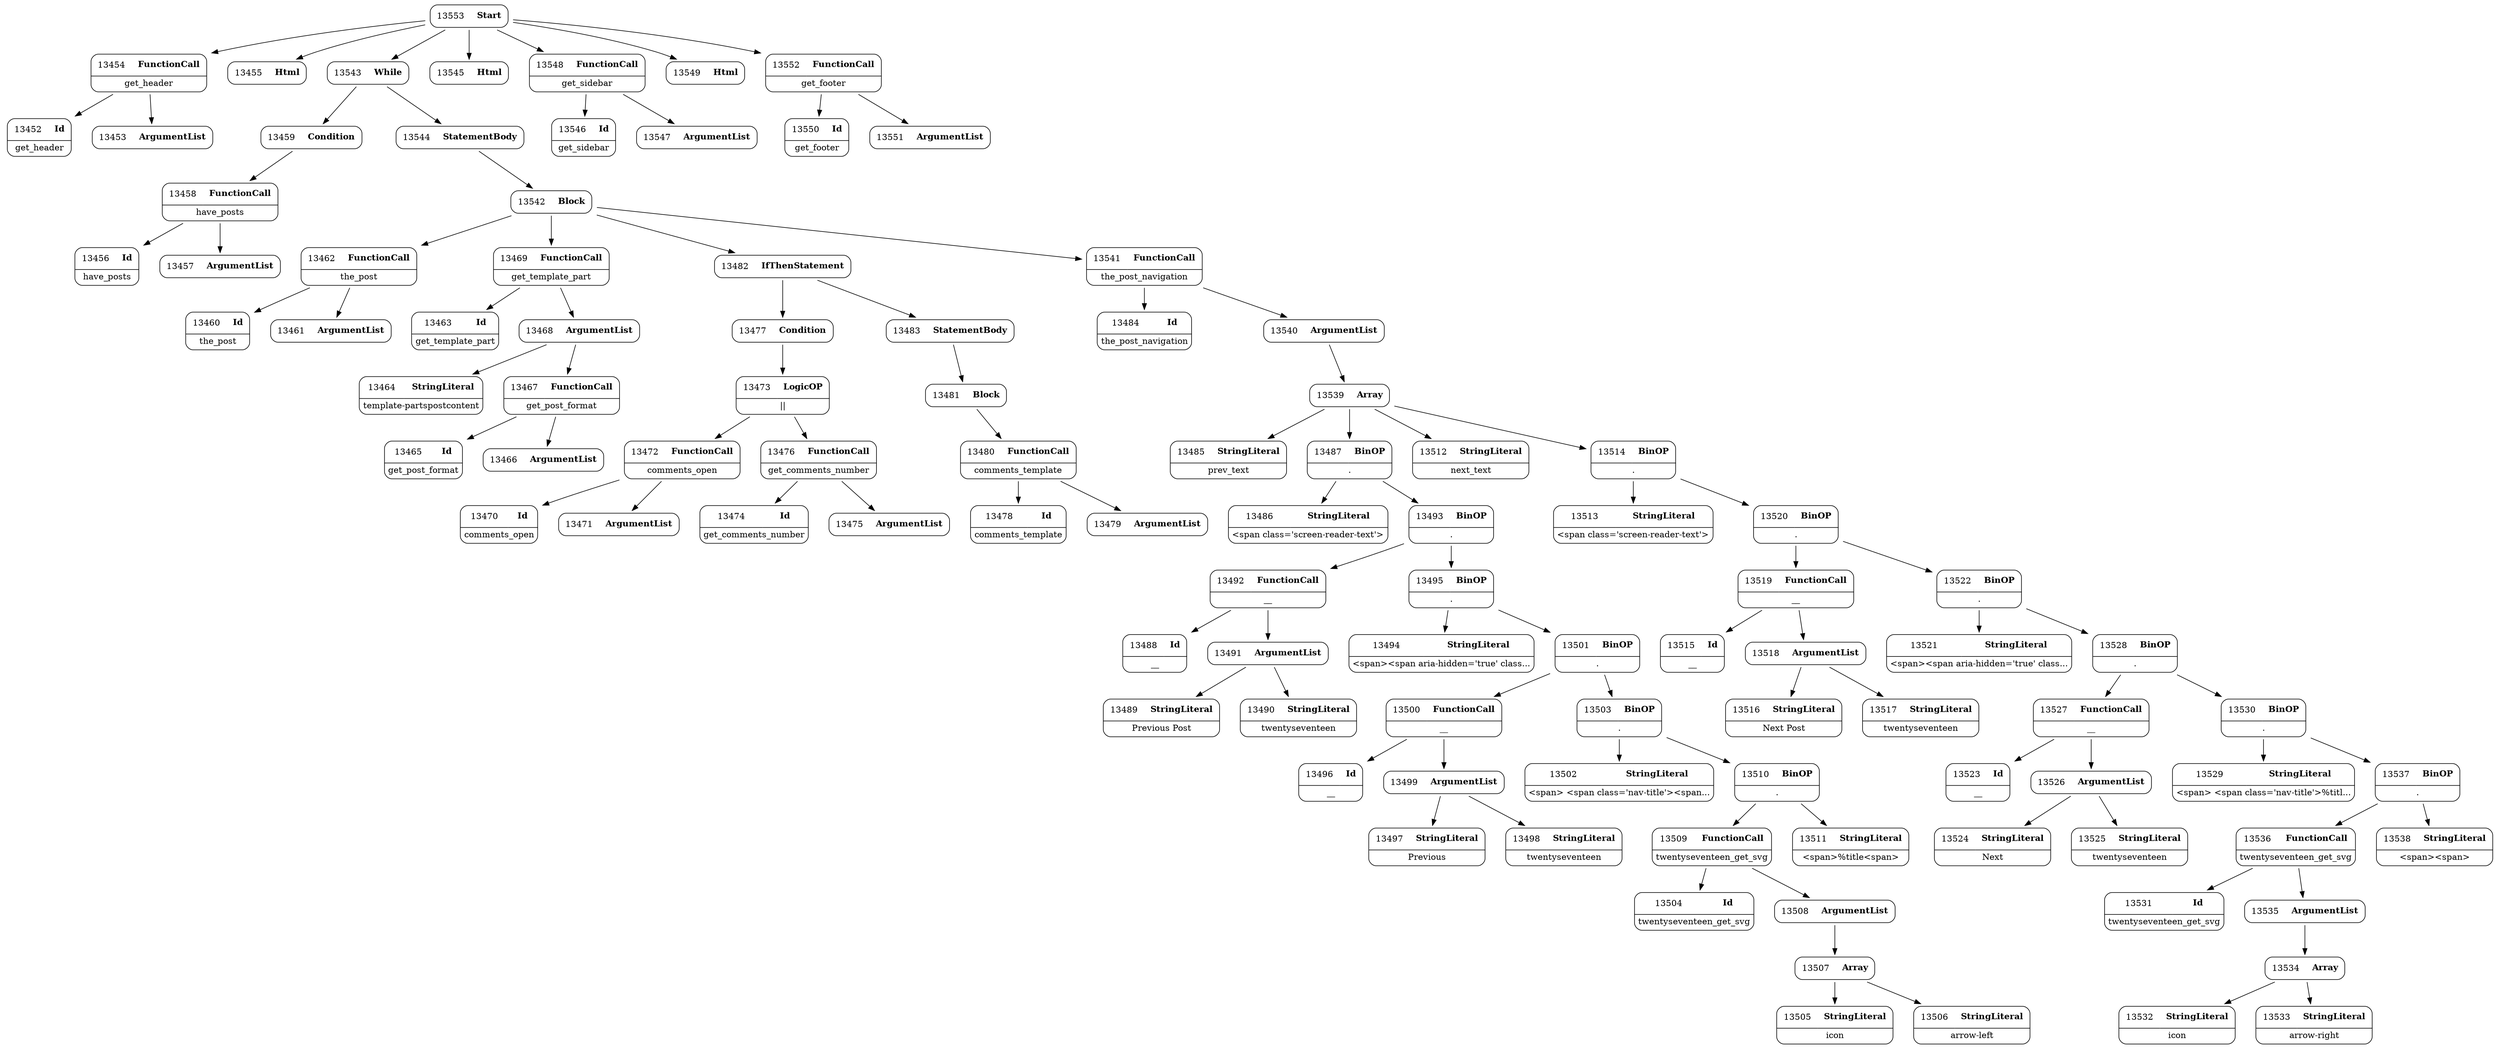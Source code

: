 digraph ast {
node [shape=none];
13452 [label=<<TABLE border='1' cellspacing='0' cellpadding='10' style='rounded' ><TR><TD border='0'>13452</TD><TD border='0'><B>Id</B></TD></TR><HR/><TR><TD border='0' cellpadding='5' colspan='2'>get_header</TD></TR></TABLE>>];
13453 [label=<<TABLE border='1' cellspacing='0' cellpadding='10' style='rounded' ><TR><TD border='0'>13453</TD><TD border='0'><B>ArgumentList</B></TD></TR></TABLE>>];
13454 [label=<<TABLE border='1' cellspacing='0' cellpadding='10' style='rounded' ><TR><TD border='0'>13454</TD><TD border='0'><B>FunctionCall</B></TD></TR><HR/><TR><TD border='0' cellpadding='5' colspan='2'>get_header</TD></TR></TABLE>>];
13454 -> 13452 [weight=2];
13454 -> 13453 [weight=2];
13455 [label=<<TABLE border='1' cellspacing='0' cellpadding='10' style='rounded' ><TR><TD border='0'>13455</TD><TD border='0'><B>Html</B></TD></TR></TABLE>>];
13456 [label=<<TABLE border='1' cellspacing='0' cellpadding='10' style='rounded' ><TR><TD border='0'>13456</TD><TD border='0'><B>Id</B></TD></TR><HR/><TR><TD border='0' cellpadding='5' colspan='2'>have_posts</TD></TR></TABLE>>];
13457 [label=<<TABLE border='1' cellspacing='0' cellpadding='10' style='rounded' ><TR><TD border='0'>13457</TD><TD border='0'><B>ArgumentList</B></TD></TR></TABLE>>];
13458 [label=<<TABLE border='1' cellspacing='0' cellpadding='10' style='rounded' ><TR><TD border='0'>13458</TD><TD border='0'><B>FunctionCall</B></TD></TR><HR/><TR><TD border='0' cellpadding='5' colspan='2'>have_posts</TD></TR></TABLE>>];
13458 -> 13456 [weight=2];
13458 -> 13457 [weight=2];
13459 [label=<<TABLE border='1' cellspacing='0' cellpadding='10' style='rounded' ><TR><TD border='0'>13459</TD><TD border='0'><B>Condition</B></TD></TR></TABLE>>];
13459 -> 13458 [weight=2];
13460 [label=<<TABLE border='1' cellspacing='0' cellpadding='10' style='rounded' ><TR><TD border='0'>13460</TD><TD border='0'><B>Id</B></TD></TR><HR/><TR><TD border='0' cellpadding='5' colspan='2'>the_post</TD></TR></TABLE>>];
13461 [label=<<TABLE border='1' cellspacing='0' cellpadding='10' style='rounded' ><TR><TD border='0'>13461</TD><TD border='0'><B>ArgumentList</B></TD></TR></TABLE>>];
13462 [label=<<TABLE border='1' cellspacing='0' cellpadding='10' style='rounded' ><TR><TD border='0'>13462</TD><TD border='0'><B>FunctionCall</B></TD></TR><HR/><TR><TD border='0' cellpadding='5' colspan='2'>the_post</TD></TR></TABLE>>];
13462 -> 13460 [weight=2];
13462 -> 13461 [weight=2];
13463 [label=<<TABLE border='1' cellspacing='0' cellpadding='10' style='rounded' ><TR><TD border='0'>13463</TD><TD border='0'><B>Id</B></TD></TR><HR/><TR><TD border='0' cellpadding='5' colspan='2'>get_template_part</TD></TR></TABLE>>];
13464 [label=<<TABLE border='1' cellspacing='0' cellpadding='10' style='rounded' ><TR><TD border='0'>13464</TD><TD border='0'><B>StringLiteral</B></TD></TR><HR/><TR><TD border='0' cellpadding='5' colspan='2'>template-partspostcontent</TD></TR></TABLE>>];
13465 [label=<<TABLE border='1' cellspacing='0' cellpadding='10' style='rounded' ><TR><TD border='0'>13465</TD><TD border='0'><B>Id</B></TD></TR><HR/><TR><TD border='0' cellpadding='5' colspan='2'>get_post_format</TD></TR></TABLE>>];
13466 [label=<<TABLE border='1' cellspacing='0' cellpadding='10' style='rounded' ><TR><TD border='0'>13466</TD><TD border='0'><B>ArgumentList</B></TD></TR></TABLE>>];
13467 [label=<<TABLE border='1' cellspacing='0' cellpadding='10' style='rounded' ><TR><TD border='0'>13467</TD><TD border='0'><B>FunctionCall</B></TD></TR><HR/><TR><TD border='0' cellpadding='5' colspan='2'>get_post_format</TD></TR></TABLE>>];
13467 -> 13465 [weight=2];
13467 -> 13466 [weight=2];
13468 [label=<<TABLE border='1' cellspacing='0' cellpadding='10' style='rounded' ><TR><TD border='0'>13468</TD><TD border='0'><B>ArgumentList</B></TD></TR></TABLE>>];
13468 -> 13464 [weight=2];
13468 -> 13467 [weight=2];
13469 [label=<<TABLE border='1' cellspacing='0' cellpadding='10' style='rounded' ><TR><TD border='0'>13469</TD><TD border='0'><B>FunctionCall</B></TD></TR><HR/><TR><TD border='0' cellpadding='5' colspan='2'>get_template_part</TD></TR></TABLE>>];
13469 -> 13463 [weight=2];
13469 -> 13468 [weight=2];
13470 [label=<<TABLE border='1' cellspacing='0' cellpadding='10' style='rounded' ><TR><TD border='0'>13470</TD><TD border='0'><B>Id</B></TD></TR><HR/><TR><TD border='0' cellpadding='5' colspan='2'>comments_open</TD></TR></TABLE>>];
13471 [label=<<TABLE border='1' cellspacing='0' cellpadding='10' style='rounded' ><TR><TD border='0'>13471</TD><TD border='0'><B>ArgumentList</B></TD></TR></TABLE>>];
13472 [label=<<TABLE border='1' cellspacing='0' cellpadding='10' style='rounded' ><TR><TD border='0'>13472</TD><TD border='0'><B>FunctionCall</B></TD></TR><HR/><TR><TD border='0' cellpadding='5' colspan='2'>comments_open</TD></TR></TABLE>>];
13472 -> 13470 [weight=2];
13472 -> 13471 [weight=2];
13473 [label=<<TABLE border='1' cellspacing='0' cellpadding='10' style='rounded' ><TR><TD border='0'>13473</TD><TD border='0'><B>LogicOP</B></TD></TR><HR/><TR><TD border='0' cellpadding='5' colspan='2'>||</TD></TR></TABLE>>];
13473 -> 13472 [weight=2];
13473 -> 13476 [weight=2];
13474 [label=<<TABLE border='1' cellspacing='0' cellpadding='10' style='rounded' ><TR><TD border='0'>13474</TD><TD border='0'><B>Id</B></TD></TR><HR/><TR><TD border='0' cellpadding='5' colspan='2'>get_comments_number</TD></TR></TABLE>>];
13475 [label=<<TABLE border='1' cellspacing='0' cellpadding='10' style='rounded' ><TR><TD border='0'>13475</TD><TD border='0'><B>ArgumentList</B></TD></TR></TABLE>>];
13476 [label=<<TABLE border='1' cellspacing='0' cellpadding='10' style='rounded' ><TR><TD border='0'>13476</TD><TD border='0'><B>FunctionCall</B></TD></TR><HR/><TR><TD border='0' cellpadding='5' colspan='2'>get_comments_number</TD></TR></TABLE>>];
13476 -> 13474 [weight=2];
13476 -> 13475 [weight=2];
13477 [label=<<TABLE border='1' cellspacing='0' cellpadding='10' style='rounded' ><TR><TD border='0'>13477</TD><TD border='0'><B>Condition</B></TD></TR></TABLE>>];
13477 -> 13473 [weight=2];
13478 [label=<<TABLE border='1' cellspacing='0' cellpadding='10' style='rounded' ><TR><TD border='0'>13478</TD><TD border='0'><B>Id</B></TD></TR><HR/><TR><TD border='0' cellpadding='5' colspan='2'>comments_template</TD></TR></TABLE>>];
13479 [label=<<TABLE border='1' cellspacing='0' cellpadding='10' style='rounded' ><TR><TD border='0'>13479</TD><TD border='0'><B>ArgumentList</B></TD></TR></TABLE>>];
13480 [label=<<TABLE border='1' cellspacing='0' cellpadding='10' style='rounded' ><TR><TD border='0'>13480</TD><TD border='0'><B>FunctionCall</B></TD></TR><HR/><TR><TD border='0' cellpadding='5' colspan='2'>comments_template</TD></TR></TABLE>>];
13480 -> 13478 [weight=2];
13480 -> 13479 [weight=2];
13481 [label=<<TABLE border='1' cellspacing='0' cellpadding='10' style='rounded' ><TR><TD border='0'>13481</TD><TD border='0'><B>Block</B></TD></TR></TABLE>>];
13481 -> 13480 [weight=2];
13482 [label=<<TABLE border='1' cellspacing='0' cellpadding='10' style='rounded' ><TR><TD border='0'>13482</TD><TD border='0'><B>IfThenStatement</B></TD></TR></TABLE>>];
13482 -> 13477 [weight=2];
13482 -> 13483 [weight=2];
13483 [label=<<TABLE border='1' cellspacing='0' cellpadding='10' style='rounded' ><TR><TD border='0'>13483</TD><TD border='0'><B>StatementBody</B></TD></TR></TABLE>>];
13483 -> 13481 [weight=2];
13484 [label=<<TABLE border='1' cellspacing='0' cellpadding='10' style='rounded' ><TR><TD border='0'>13484</TD><TD border='0'><B>Id</B></TD></TR><HR/><TR><TD border='0' cellpadding='5' colspan='2'>the_post_navigation</TD></TR></TABLE>>];
13485 [label=<<TABLE border='1' cellspacing='0' cellpadding='10' style='rounded' ><TR><TD border='0'>13485</TD><TD border='0'><B>StringLiteral</B></TD></TR><HR/><TR><TD border='0' cellpadding='5' colspan='2'>prev_text</TD></TR></TABLE>>];
13486 [label=<<TABLE border='1' cellspacing='0' cellpadding='10' style='rounded' ><TR><TD border='0'>13486</TD><TD border='0'><B>StringLiteral</B></TD></TR><HR/><TR><TD border='0' cellpadding='5' colspan='2'>&lt;span class='screen-reader-text'&gt;</TD></TR></TABLE>>];
13487 [label=<<TABLE border='1' cellspacing='0' cellpadding='10' style='rounded' ><TR><TD border='0'>13487</TD><TD border='0'><B>BinOP</B></TD></TR><HR/><TR><TD border='0' cellpadding='5' colspan='2'>.</TD></TR></TABLE>>];
13487 -> 13486 [weight=2];
13487 -> 13493 [weight=2];
13488 [label=<<TABLE border='1' cellspacing='0' cellpadding='10' style='rounded' ><TR><TD border='0'>13488</TD><TD border='0'><B>Id</B></TD></TR><HR/><TR><TD border='0' cellpadding='5' colspan='2'>__</TD></TR></TABLE>>];
13489 [label=<<TABLE border='1' cellspacing='0' cellpadding='10' style='rounded' ><TR><TD border='0'>13489</TD><TD border='0'><B>StringLiteral</B></TD></TR><HR/><TR><TD border='0' cellpadding='5' colspan='2'>Previous Post</TD></TR></TABLE>>];
13490 [label=<<TABLE border='1' cellspacing='0' cellpadding='10' style='rounded' ><TR><TD border='0'>13490</TD><TD border='0'><B>StringLiteral</B></TD></TR><HR/><TR><TD border='0' cellpadding='5' colspan='2'>twentyseventeen</TD></TR></TABLE>>];
13491 [label=<<TABLE border='1' cellspacing='0' cellpadding='10' style='rounded' ><TR><TD border='0'>13491</TD><TD border='0'><B>ArgumentList</B></TD></TR></TABLE>>];
13491 -> 13489 [weight=2];
13491 -> 13490 [weight=2];
13492 [label=<<TABLE border='1' cellspacing='0' cellpadding='10' style='rounded' ><TR><TD border='0'>13492</TD><TD border='0'><B>FunctionCall</B></TD></TR><HR/><TR><TD border='0' cellpadding='5' colspan='2'>__</TD></TR></TABLE>>];
13492 -> 13488 [weight=2];
13492 -> 13491 [weight=2];
13493 [label=<<TABLE border='1' cellspacing='0' cellpadding='10' style='rounded' ><TR><TD border='0'>13493</TD><TD border='0'><B>BinOP</B></TD></TR><HR/><TR><TD border='0' cellpadding='5' colspan='2'>.</TD></TR></TABLE>>];
13493 -> 13492 [weight=2];
13493 -> 13495 [weight=2];
13494 [label=<<TABLE border='1' cellspacing='0' cellpadding='10' style='rounded' ><TR><TD border='0'>13494</TD><TD border='0'><B>StringLiteral</B></TD></TR><HR/><TR><TD border='0' cellpadding='5' colspan='2'>&lt;span&gt;&lt;span aria-hidden='true' class...</TD></TR></TABLE>>];
13495 [label=<<TABLE border='1' cellspacing='0' cellpadding='10' style='rounded' ><TR><TD border='0'>13495</TD><TD border='0'><B>BinOP</B></TD></TR><HR/><TR><TD border='0' cellpadding='5' colspan='2'>.</TD></TR></TABLE>>];
13495 -> 13494 [weight=2];
13495 -> 13501 [weight=2];
13496 [label=<<TABLE border='1' cellspacing='0' cellpadding='10' style='rounded' ><TR><TD border='0'>13496</TD><TD border='0'><B>Id</B></TD></TR><HR/><TR><TD border='0' cellpadding='5' colspan='2'>__</TD></TR></TABLE>>];
13497 [label=<<TABLE border='1' cellspacing='0' cellpadding='10' style='rounded' ><TR><TD border='0'>13497</TD><TD border='0'><B>StringLiteral</B></TD></TR><HR/><TR><TD border='0' cellpadding='5' colspan='2'>Previous</TD></TR></TABLE>>];
13498 [label=<<TABLE border='1' cellspacing='0' cellpadding='10' style='rounded' ><TR><TD border='0'>13498</TD><TD border='0'><B>StringLiteral</B></TD></TR><HR/><TR><TD border='0' cellpadding='5' colspan='2'>twentyseventeen</TD></TR></TABLE>>];
13499 [label=<<TABLE border='1' cellspacing='0' cellpadding='10' style='rounded' ><TR><TD border='0'>13499</TD><TD border='0'><B>ArgumentList</B></TD></TR></TABLE>>];
13499 -> 13497 [weight=2];
13499 -> 13498 [weight=2];
13500 [label=<<TABLE border='1' cellspacing='0' cellpadding='10' style='rounded' ><TR><TD border='0'>13500</TD><TD border='0'><B>FunctionCall</B></TD></TR><HR/><TR><TD border='0' cellpadding='5' colspan='2'>__</TD></TR></TABLE>>];
13500 -> 13496 [weight=2];
13500 -> 13499 [weight=2];
13501 [label=<<TABLE border='1' cellspacing='0' cellpadding='10' style='rounded' ><TR><TD border='0'>13501</TD><TD border='0'><B>BinOP</B></TD></TR><HR/><TR><TD border='0' cellpadding='5' colspan='2'>.</TD></TR></TABLE>>];
13501 -> 13500 [weight=2];
13501 -> 13503 [weight=2];
13502 [label=<<TABLE border='1' cellspacing='0' cellpadding='10' style='rounded' ><TR><TD border='0'>13502</TD><TD border='0'><B>StringLiteral</B></TD></TR><HR/><TR><TD border='0' cellpadding='5' colspan='2'>&lt;span&gt; &lt;span class='nav-title'&gt;&lt;span...</TD></TR></TABLE>>];
13503 [label=<<TABLE border='1' cellspacing='0' cellpadding='10' style='rounded' ><TR><TD border='0'>13503</TD><TD border='0'><B>BinOP</B></TD></TR><HR/><TR><TD border='0' cellpadding='5' colspan='2'>.</TD></TR></TABLE>>];
13503 -> 13502 [weight=2];
13503 -> 13510 [weight=2];
13504 [label=<<TABLE border='1' cellspacing='0' cellpadding='10' style='rounded' ><TR><TD border='0'>13504</TD><TD border='0'><B>Id</B></TD></TR><HR/><TR><TD border='0' cellpadding='5' colspan='2'>twentyseventeen_get_svg</TD></TR></TABLE>>];
13505 [label=<<TABLE border='1' cellspacing='0' cellpadding='10' style='rounded' ><TR><TD border='0'>13505</TD><TD border='0'><B>StringLiteral</B></TD></TR><HR/><TR><TD border='0' cellpadding='5' colspan='2'>icon</TD></TR></TABLE>>];
13506 [label=<<TABLE border='1' cellspacing='0' cellpadding='10' style='rounded' ><TR><TD border='0'>13506</TD><TD border='0'><B>StringLiteral</B></TD></TR><HR/><TR><TD border='0' cellpadding='5' colspan='2'>arrow-left</TD></TR></TABLE>>];
13507 [label=<<TABLE border='1' cellspacing='0' cellpadding='10' style='rounded' ><TR><TD border='0'>13507</TD><TD border='0'><B>Array</B></TD></TR></TABLE>>];
13507 -> 13505 [weight=2];
13507 -> 13506 [weight=2];
13508 [label=<<TABLE border='1' cellspacing='0' cellpadding='10' style='rounded' ><TR><TD border='0'>13508</TD><TD border='0'><B>ArgumentList</B></TD></TR></TABLE>>];
13508 -> 13507 [weight=2];
13509 [label=<<TABLE border='1' cellspacing='0' cellpadding='10' style='rounded' ><TR><TD border='0'>13509</TD><TD border='0'><B>FunctionCall</B></TD></TR><HR/><TR><TD border='0' cellpadding='5' colspan='2'>twentyseventeen_get_svg</TD></TR></TABLE>>];
13509 -> 13504 [weight=2];
13509 -> 13508 [weight=2];
13510 [label=<<TABLE border='1' cellspacing='0' cellpadding='10' style='rounded' ><TR><TD border='0'>13510</TD><TD border='0'><B>BinOP</B></TD></TR><HR/><TR><TD border='0' cellpadding='5' colspan='2'>.</TD></TR></TABLE>>];
13510 -> 13509 [weight=2];
13510 -> 13511 [weight=2];
13511 [label=<<TABLE border='1' cellspacing='0' cellpadding='10' style='rounded' ><TR><TD border='0'>13511</TD><TD border='0'><B>StringLiteral</B></TD></TR><HR/><TR><TD border='0' cellpadding='5' colspan='2'>&lt;span&gt;%title&lt;span&gt;</TD></TR></TABLE>>];
13512 [label=<<TABLE border='1' cellspacing='0' cellpadding='10' style='rounded' ><TR><TD border='0'>13512</TD><TD border='0'><B>StringLiteral</B></TD></TR><HR/><TR><TD border='0' cellpadding='5' colspan='2'>next_text</TD></TR></TABLE>>];
13513 [label=<<TABLE border='1' cellspacing='0' cellpadding='10' style='rounded' ><TR><TD border='0'>13513</TD><TD border='0'><B>StringLiteral</B></TD></TR><HR/><TR><TD border='0' cellpadding='5' colspan='2'>&lt;span class='screen-reader-text'&gt;</TD></TR></TABLE>>];
13514 [label=<<TABLE border='1' cellspacing='0' cellpadding='10' style='rounded' ><TR><TD border='0'>13514</TD><TD border='0'><B>BinOP</B></TD></TR><HR/><TR><TD border='0' cellpadding='5' colspan='2'>.</TD></TR></TABLE>>];
13514 -> 13513 [weight=2];
13514 -> 13520 [weight=2];
13515 [label=<<TABLE border='1' cellspacing='0' cellpadding='10' style='rounded' ><TR><TD border='0'>13515</TD><TD border='0'><B>Id</B></TD></TR><HR/><TR><TD border='0' cellpadding='5' colspan='2'>__</TD></TR></TABLE>>];
13516 [label=<<TABLE border='1' cellspacing='0' cellpadding='10' style='rounded' ><TR><TD border='0'>13516</TD><TD border='0'><B>StringLiteral</B></TD></TR><HR/><TR><TD border='0' cellpadding='5' colspan='2'>Next Post</TD></TR></TABLE>>];
13517 [label=<<TABLE border='1' cellspacing='0' cellpadding='10' style='rounded' ><TR><TD border='0'>13517</TD><TD border='0'><B>StringLiteral</B></TD></TR><HR/><TR><TD border='0' cellpadding='5' colspan='2'>twentyseventeen</TD></TR></TABLE>>];
13518 [label=<<TABLE border='1' cellspacing='0' cellpadding='10' style='rounded' ><TR><TD border='0'>13518</TD><TD border='0'><B>ArgumentList</B></TD></TR></TABLE>>];
13518 -> 13516 [weight=2];
13518 -> 13517 [weight=2];
13519 [label=<<TABLE border='1' cellspacing='0' cellpadding='10' style='rounded' ><TR><TD border='0'>13519</TD><TD border='0'><B>FunctionCall</B></TD></TR><HR/><TR><TD border='0' cellpadding='5' colspan='2'>__</TD></TR></TABLE>>];
13519 -> 13515 [weight=2];
13519 -> 13518 [weight=2];
13520 [label=<<TABLE border='1' cellspacing='0' cellpadding='10' style='rounded' ><TR><TD border='0'>13520</TD><TD border='0'><B>BinOP</B></TD></TR><HR/><TR><TD border='0' cellpadding='5' colspan='2'>.</TD></TR></TABLE>>];
13520 -> 13519 [weight=2];
13520 -> 13522 [weight=2];
13521 [label=<<TABLE border='1' cellspacing='0' cellpadding='10' style='rounded' ><TR><TD border='0'>13521</TD><TD border='0'><B>StringLiteral</B></TD></TR><HR/><TR><TD border='0' cellpadding='5' colspan='2'>&lt;span&gt;&lt;span aria-hidden='true' class...</TD></TR></TABLE>>];
13522 [label=<<TABLE border='1' cellspacing='0' cellpadding='10' style='rounded' ><TR><TD border='0'>13522</TD><TD border='0'><B>BinOP</B></TD></TR><HR/><TR><TD border='0' cellpadding='5' colspan='2'>.</TD></TR></TABLE>>];
13522 -> 13521 [weight=2];
13522 -> 13528 [weight=2];
13523 [label=<<TABLE border='1' cellspacing='0' cellpadding='10' style='rounded' ><TR><TD border='0'>13523</TD><TD border='0'><B>Id</B></TD></TR><HR/><TR><TD border='0' cellpadding='5' colspan='2'>__</TD></TR></TABLE>>];
13524 [label=<<TABLE border='1' cellspacing='0' cellpadding='10' style='rounded' ><TR><TD border='0'>13524</TD><TD border='0'><B>StringLiteral</B></TD></TR><HR/><TR><TD border='0' cellpadding='5' colspan='2'>Next</TD></TR></TABLE>>];
13525 [label=<<TABLE border='1' cellspacing='0' cellpadding='10' style='rounded' ><TR><TD border='0'>13525</TD><TD border='0'><B>StringLiteral</B></TD></TR><HR/><TR><TD border='0' cellpadding='5' colspan='2'>twentyseventeen</TD></TR></TABLE>>];
13526 [label=<<TABLE border='1' cellspacing='0' cellpadding='10' style='rounded' ><TR><TD border='0'>13526</TD><TD border='0'><B>ArgumentList</B></TD></TR></TABLE>>];
13526 -> 13524 [weight=2];
13526 -> 13525 [weight=2];
13527 [label=<<TABLE border='1' cellspacing='0' cellpadding='10' style='rounded' ><TR><TD border='0'>13527</TD><TD border='0'><B>FunctionCall</B></TD></TR><HR/><TR><TD border='0' cellpadding='5' colspan='2'>__</TD></TR></TABLE>>];
13527 -> 13523 [weight=2];
13527 -> 13526 [weight=2];
13528 [label=<<TABLE border='1' cellspacing='0' cellpadding='10' style='rounded' ><TR><TD border='0'>13528</TD><TD border='0'><B>BinOP</B></TD></TR><HR/><TR><TD border='0' cellpadding='5' colspan='2'>.</TD></TR></TABLE>>];
13528 -> 13527 [weight=2];
13528 -> 13530 [weight=2];
13529 [label=<<TABLE border='1' cellspacing='0' cellpadding='10' style='rounded' ><TR><TD border='0'>13529</TD><TD border='0'><B>StringLiteral</B></TD></TR><HR/><TR><TD border='0' cellpadding='5' colspan='2'>&lt;span&gt; &lt;span class='nav-title'&gt;%titl...</TD></TR></TABLE>>];
13530 [label=<<TABLE border='1' cellspacing='0' cellpadding='10' style='rounded' ><TR><TD border='0'>13530</TD><TD border='0'><B>BinOP</B></TD></TR><HR/><TR><TD border='0' cellpadding='5' colspan='2'>.</TD></TR></TABLE>>];
13530 -> 13529 [weight=2];
13530 -> 13537 [weight=2];
13531 [label=<<TABLE border='1' cellspacing='0' cellpadding='10' style='rounded' ><TR><TD border='0'>13531</TD><TD border='0'><B>Id</B></TD></TR><HR/><TR><TD border='0' cellpadding='5' colspan='2'>twentyseventeen_get_svg</TD></TR></TABLE>>];
13532 [label=<<TABLE border='1' cellspacing='0' cellpadding='10' style='rounded' ><TR><TD border='0'>13532</TD><TD border='0'><B>StringLiteral</B></TD></TR><HR/><TR><TD border='0' cellpadding='5' colspan='2'>icon</TD></TR></TABLE>>];
13533 [label=<<TABLE border='1' cellspacing='0' cellpadding='10' style='rounded' ><TR><TD border='0'>13533</TD><TD border='0'><B>StringLiteral</B></TD></TR><HR/><TR><TD border='0' cellpadding='5' colspan='2'>arrow-right</TD></TR></TABLE>>];
13534 [label=<<TABLE border='1' cellspacing='0' cellpadding='10' style='rounded' ><TR><TD border='0'>13534</TD><TD border='0'><B>Array</B></TD></TR></TABLE>>];
13534 -> 13532 [weight=2];
13534 -> 13533 [weight=2];
13535 [label=<<TABLE border='1' cellspacing='0' cellpadding='10' style='rounded' ><TR><TD border='0'>13535</TD><TD border='0'><B>ArgumentList</B></TD></TR></TABLE>>];
13535 -> 13534 [weight=2];
13536 [label=<<TABLE border='1' cellspacing='0' cellpadding='10' style='rounded' ><TR><TD border='0'>13536</TD><TD border='0'><B>FunctionCall</B></TD></TR><HR/><TR><TD border='0' cellpadding='5' colspan='2'>twentyseventeen_get_svg</TD></TR></TABLE>>];
13536 -> 13531 [weight=2];
13536 -> 13535 [weight=2];
13537 [label=<<TABLE border='1' cellspacing='0' cellpadding='10' style='rounded' ><TR><TD border='0'>13537</TD><TD border='0'><B>BinOP</B></TD></TR><HR/><TR><TD border='0' cellpadding='5' colspan='2'>.</TD></TR></TABLE>>];
13537 -> 13536 [weight=2];
13537 -> 13538 [weight=2];
13538 [label=<<TABLE border='1' cellspacing='0' cellpadding='10' style='rounded' ><TR><TD border='0'>13538</TD><TD border='0'><B>StringLiteral</B></TD></TR><HR/><TR><TD border='0' cellpadding='5' colspan='2'>&lt;span&gt;&lt;span&gt;</TD></TR></TABLE>>];
13539 [label=<<TABLE border='1' cellspacing='0' cellpadding='10' style='rounded' ><TR><TD border='0'>13539</TD><TD border='0'><B>Array</B></TD></TR></TABLE>>];
13539 -> 13485 [weight=2];
13539 -> 13487 [weight=2];
13539 -> 13512 [weight=2];
13539 -> 13514 [weight=2];
13540 [label=<<TABLE border='1' cellspacing='0' cellpadding='10' style='rounded' ><TR><TD border='0'>13540</TD><TD border='0'><B>ArgumentList</B></TD></TR></TABLE>>];
13540 -> 13539 [weight=2];
13541 [label=<<TABLE border='1' cellspacing='0' cellpadding='10' style='rounded' ><TR><TD border='0'>13541</TD><TD border='0'><B>FunctionCall</B></TD></TR><HR/><TR><TD border='0' cellpadding='5' colspan='2'>the_post_navigation</TD></TR></TABLE>>];
13541 -> 13484 [weight=2];
13541 -> 13540 [weight=2];
13542 [label=<<TABLE border='1' cellspacing='0' cellpadding='10' style='rounded' ><TR><TD border='0'>13542</TD><TD border='0'><B>Block</B></TD></TR></TABLE>>];
13542 -> 13462 [weight=2];
13542 -> 13469 [weight=2];
13542 -> 13482 [weight=2];
13542 -> 13541 [weight=2];
13543 [label=<<TABLE border='1' cellspacing='0' cellpadding='10' style='rounded' ><TR><TD border='0'>13543</TD><TD border='0'><B>While</B></TD></TR></TABLE>>];
13543 -> 13459 [weight=2];
13543 -> 13544 [weight=2];
13544 [label=<<TABLE border='1' cellspacing='0' cellpadding='10' style='rounded' ><TR><TD border='0'>13544</TD><TD border='0'><B>StatementBody</B></TD></TR></TABLE>>];
13544 -> 13542 [weight=2];
13545 [label=<<TABLE border='1' cellspacing='0' cellpadding='10' style='rounded' ><TR><TD border='0'>13545</TD><TD border='0'><B>Html</B></TD></TR></TABLE>>];
13546 [label=<<TABLE border='1' cellspacing='0' cellpadding='10' style='rounded' ><TR><TD border='0'>13546</TD><TD border='0'><B>Id</B></TD></TR><HR/><TR><TD border='0' cellpadding='5' colspan='2'>get_sidebar</TD></TR></TABLE>>];
13547 [label=<<TABLE border='1' cellspacing='0' cellpadding='10' style='rounded' ><TR><TD border='0'>13547</TD><TD border='0'><B>ArgumentList</B></TD></TR></TABLE>>];
13548 [label=<<TABLE border='1' cellspacing='0' cellpadding='10' style='rounded' ><TR><TD border='0'>13548</TD><TD border='0'><B>FunctionCall</B></TD></TR><HR/><TR><TD border='0' cellpadding='5' colspan='2'>get_sidebar</TD></TR></TABLE>>];
13548 -> 13546 [weight=2];
13548 -> 13547 [weight=2];
13549 [label=<<TABLE border='1' cellspacing='0' cellpadding='10' style='rounded' ><TR><TD border='0'>13549</TD><TD border='0'><B>Html</B></TD></TR></TABLE>>];
13550 [label=<<TABLE border='1' cellspacing='0' cellpadding='10' style='rounded' ><TR><TD border='0'>13550</TD><TD border='0'><B>Id</B></TD></TR><HR/><TR><TD border='0' cellpadding='5' colspan='2'>get_footer</TD></TR></TABLE>>];
13551 [label=<<TABLE border='1' cellspacing='0' cellpadding='10' style='rounded' ><TR><TD border='0'>13551</TD><TD border='0'><B>ArgumentList</B></TD></TR></TABLE>>];
13552 [label=<<TABLE border='1' cellspacing='0' cellpadding='10' style='rounded' ><TR><TD border='0'>13552</TD><TD border='0'><B>FunctionCall</B></TD></TR><HR/><TR><TD border='0' cellpadding='5' colspan='2'>get_footer</TD></TR></TABLE>>];
13552 -> 13550 [weight=2];
13552 -> 13551 [weight=2];
13553 [label=<<TABLE border='1' cellspacing='0' cellpadding='10' style='rounded' ><TR><TD border='0'>13553</TD><TD border='0'><B>Start</B></TD></TR></TABLE>>];
13553 -> 13454 [weight=2];
13553 -> 13455 [weight=2];
13553 -> 13543 [weight=2];
13553 -> 13545 [weight=2];
13553 -> 13548 [weight=2];
13553 -> 13549 [weight=2];
13553 -> 13552 [weight=2];
}

